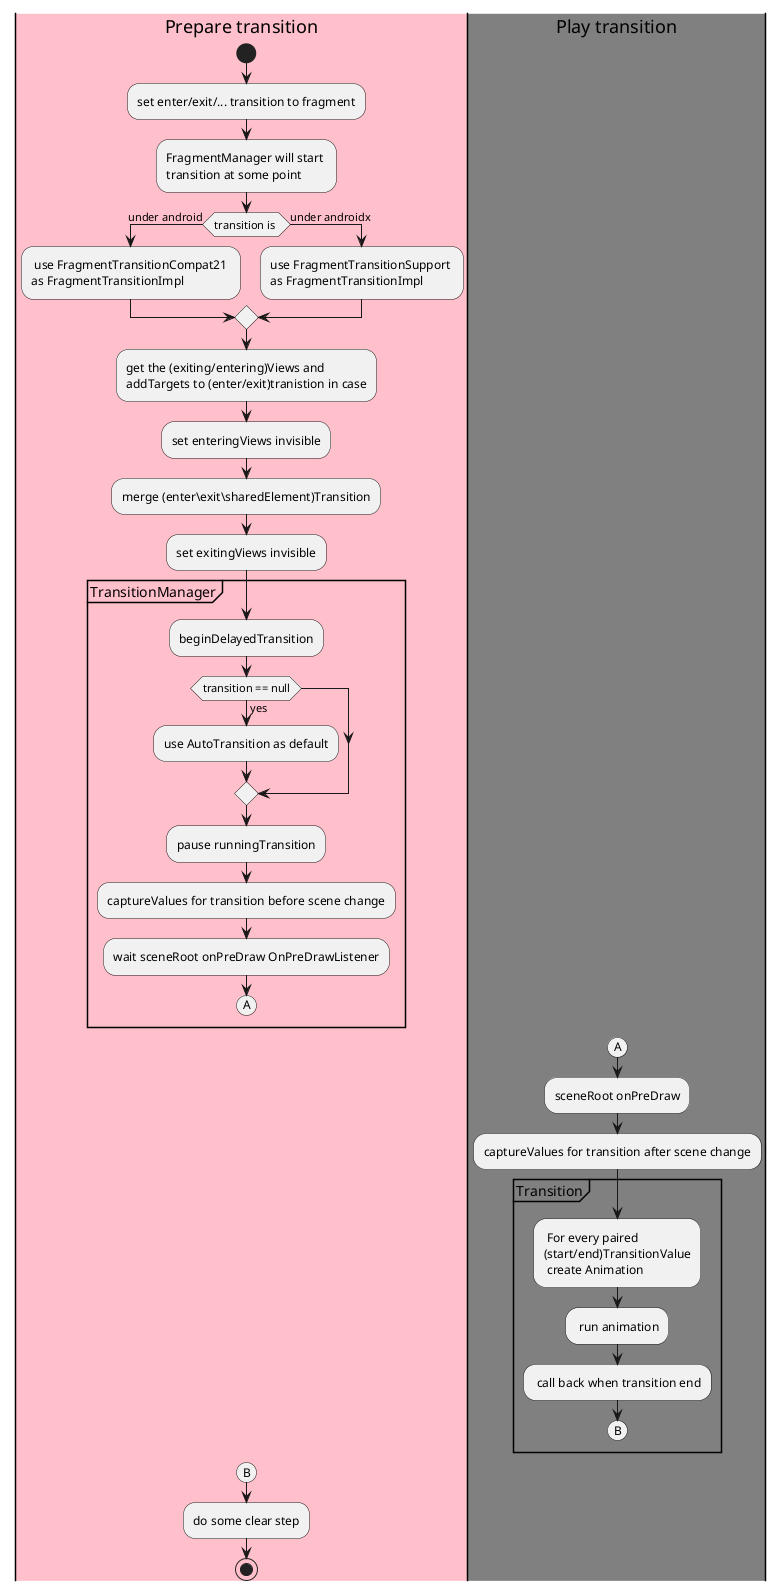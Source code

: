 @startuml

|#Pink|Prepare transition|
start
:set enter/exit/... transition to fragment;
:FragmentManager will start \ntransition at some point;
if(transition is ) then (under android)
: use FragmentTransitionCompat21 \nas FragmentTransitionImpl;
else (under androidx)
:use FragmentTransitionSupport \nas FragmentTransitionImpl;
endif
:get the (exiting/entering)Views and \naddTargets to (enter/exit)tranistion in case;
:set enteringViews invisible;
:merge (enter\exit\sharedElement)Transition;
:set exitingViews invisible;
partition TransitionManager {
:beginDelayedTransition;
if(transition == null) then(yes)
:use AutoTransition as default;
endif
:pause runningTransition;
:captureValues for transition before scene change;
:wait sceneRoot onPreDraw OnPreDrawListener;
(A)
detach
}
|#gray|Play transition|
(A)
:sceneRoot onPreDraw;
:captureValues for transition after scene change;
partition Transition {
    : For every paired \n(start/end)TransitionValue\n create Animation;
    : run animation;
    : call back when transition end;
    (B)
    detach
}
|#Pink|Prepare transition|
(B)
:do some clear step;
stop
@enduml